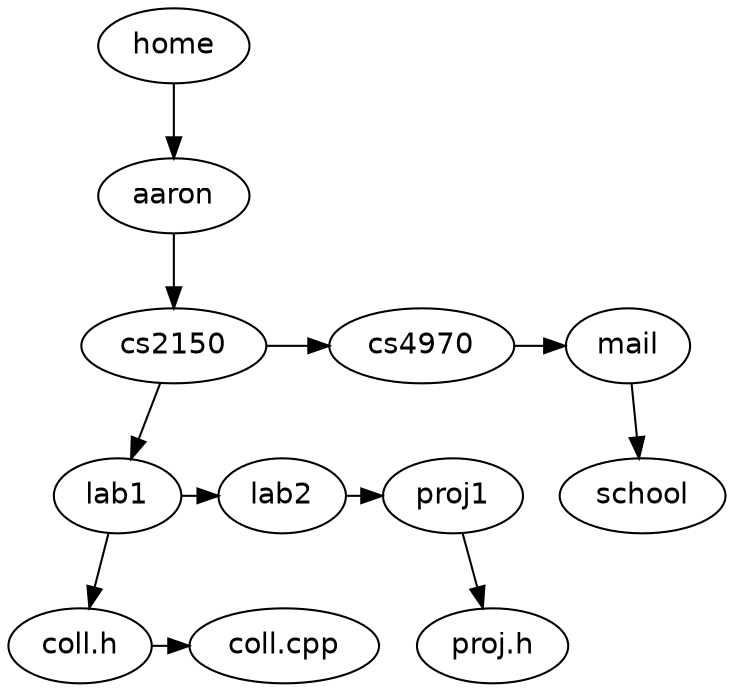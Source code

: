 digraph G {
	graph [fontname = "Helvetica"];
	node [fontname = "Helvetica"];
	edge [fontname = "Helvetica"];

	home -> aaron;
	aaron -> cs2150;
	cs2150 -> cs4970;
	cs4970 -> mail;
	mail -> school;
	cs2150 -> lab1;
	lab1 -> lab2;
	lab2 -> proj1;
	projh [label="proj.h"];
	proj1 -> projh;
	collh [label="coll.h"];
	lab1 -> collh;
	collcpp [label="coll.cpp"];
	collh -> collcpp;

	{rank=same cs2150 cs4970 mail };
	{rank=same lab1 lab2 proj1 };
	{rank=same collh collcpp projh };
}
